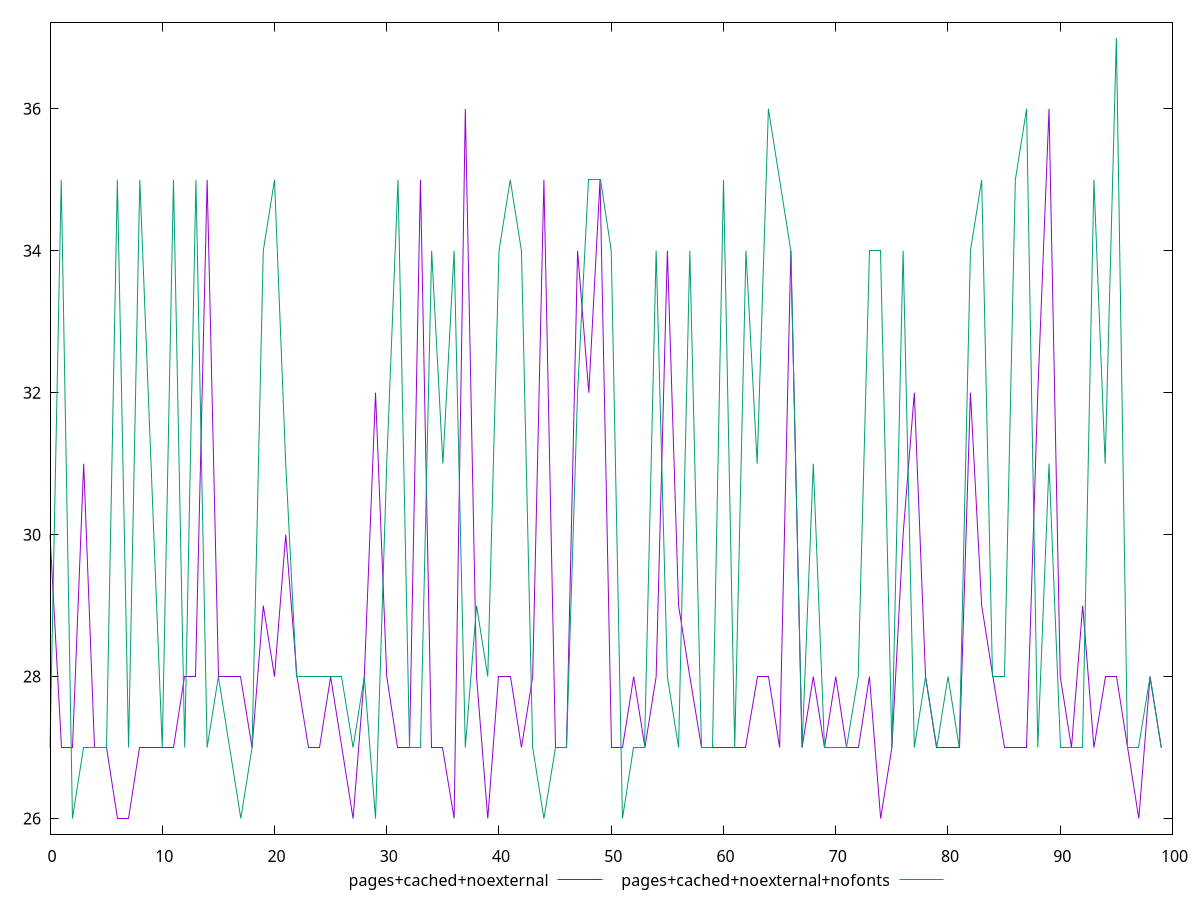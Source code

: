 reset
set terminal svg size 640, 500 enhanced background rgb 'white'
set output "report_00007_2020-12-11T15:55:29.892Z/max-potential-fid/comparison/line/5_vs_6.svg"

$pagesCachedNoexternal <<EOF
0 30
1 27
2 27
3 31
4 27
5 27
6 26
7 26
8 27
9 27
10 27
11 27
12 28
13 28
14 35
15 28
16 28
17 28
18 27
19 29
20 28
21 30
22 28
23 27
24 27
25 28
26 27
27 26
28 28
29 32
30 28
31 27
32 27
33 35
34 27
35 27
36 26
37 36
38 28
39 26
40 28
41 28
42 27
43 28
44 35
45 27
46 27
47 34
48 32
49 35
50 27
51 27
52 28
53 27
54 28
55 34
56 29
57 28
58 27
59 27
60 27
61 27
62 27
63 28
64 28
65 27
66 34
67 27
68 28
69 27
70 28
71 27
72 27
73 28
74 26
75 27
76 30
77 32
78 28
79 27
80 27
81 27
82 32
83 29
84 28
85 27
86 27
87 27
88 32
89 36
90 28
91 27
92 29
93 27
94 28
95 28
96 27
97 26
98 28
99 27
EOF

$pagesCachedNoexternalNofonts <<EOF
0 27
1 35
2 26
3 27
4 27
5 27
6 35
7 27
8 35
9 31
10 27
11 35
12 27
13 35
14 27
15 28
16 27
17 26
18 27
19 34
20 35
21 31
22 28
23 28
24 28
25 28
26 28
27 27
28 28
29 26
30 31
31 35
32 27
33 27
34 34
35 31
36 34
37 27
38 29
39 28
40 34
41 35
42 34
43 27
44 26
45 27
46 27
47 32
48 35
49 35
50 34
51 26
52 27
53 27
54 34
55 28
56 27
57 34
58 27
59 27
60 35
61 27
62 34
63 31
64 36
65 35
66 34
67 27
68 31
69 27
70 27
71 27
72 28
73 34
74 34
75 27
76 34
77 27
78 28
79 27
80 28
81 27
82 34
83 35
84 28
85 28
86 35
87 36
88 27
89 31
90 27
91 27
92 27
93 35
94 31
95 37
96 27
97 27
98 28
99 27
EOF

set key outside below
set yrange [25.78:37.22]

plot \
  $pagesCachedNoexternal title "pages+cached+noexternal" with line, \
  $pagesCachedNoexternalNofonts title "pages+cached+noexternal+nofonts" with line, \


reset